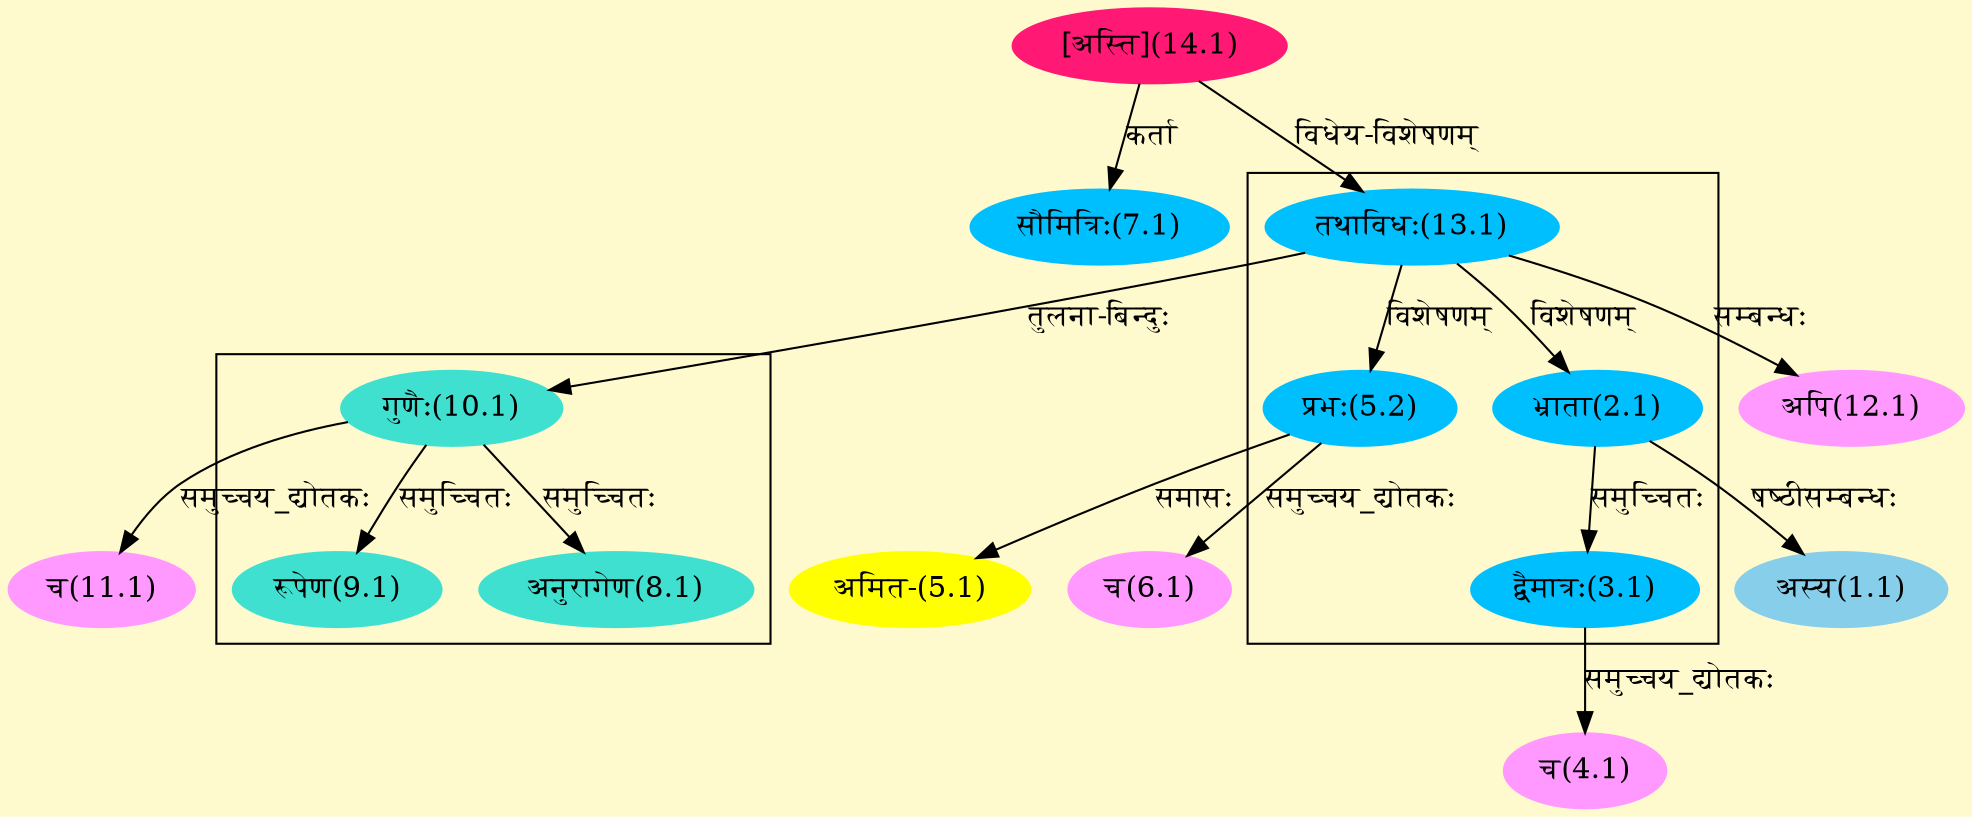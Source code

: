digraph G{
rankdir=BT;
 compound=true;
 bgcolor="lemonchiffon1";

subgraph cluster_1{
Node2_1 [style=filled, color="#00BFFF" label = "भ्राता(2.1)"]
Node13_1 [style=filled, color="#00BFFF" label = "तथाविधः(13.1)"]
Node3_1 [style=filled, color="#00BFFF" label = "द्वैमात्रः(3.1)"]
Node5_2 [style=filled, color="#00BFFF" label = "प्रभः(5.2)"]

}

subgraph cluster_2{
Node8_1 [style=filled, color="#40E0D0" label = "अनुरागेण(8.1)"]
Node10_1 [style=filled, color="#40E0D0" label = "गुणैः(10.1)"]
Node9_1 [style=filled, color="#40E0D0" label = "रूपेण(9.1)"]

}
Node1_1 [style=filled, color="#87CEEB" label = "अस्य(1.1)"]
Node2_1 [style=filled, color="#00BFFF" label = "भ्राता(2.1)"]
Node4_1 [style=filled, color="#FF99FF" label = "च(4.1)"]
Node3_1 [style=filled, color="#00BFFF" label = "द्वैमात्रः(3.1)"]
Node5_1 [style=filled, color="#FFFF00" label = "अमित-(5.1)"]
Node5_2 [style=filled, color="#00BFFF" label = "प्रभः(5.2)"]
Node6_1 [style=filled, color="#FF99FF" label = "च(6.1)"]
Node7_1 [style=filled, color="#00BFFF" label = "सौमित्रिः(7.1)"]
Node14_1 [style=filled, color="#FF1975" label = "[अस्ति](14.1)"]
Node10_1 [style=filled, color="#40E0D0" label = "गुणैः(10.1)"]
Node13_1 [style=filled, color="#00BFFF" label = "तथाविधः(13.1)"]
Node11_1 [style=filled, color="#FF99FF" label = "च(11.1)"]
Node12_1 [style=filled, color="#FF99FF" label = "अपि(12.1)"]
/* Start of Relations section */

Node1_1 -> Node2_1 [  label="षष्ठीसम्बन्धः"  dir="back" ]
Node2_1 -> Node13_1 [  label="विशेषणम्"  dir="back" ]
Node3_1 -> Node2_1 [  label="समुच्चितः"  dir="back" ]
Node4_1 -> Node3_1 [  label="समुच्चय_द्योतकः"  dir="back" ]
Node5_1 -> Node5_2 [  label="समासः"  dir="back" ]
Node5_2 -> Node13_1 [  label="विशेषणम्"  dir="back" ]
Node6_1 -> Node5_2 [  label="समुच्चय_द्योतकः"  dir="back" ]
Node7_1 -> Node14_1 [  label="कर्ता"  dir="back" ]
Node8_1 -> Node10_1 [  label="समुच्चितः"  dir="back" ]
Node9_1 -> Node10_1 [  label="समुच्चितः"  dir="back" ]
Node10_1 -> Node13_1 [  label="तुलना-बिन्दुः"  dir="back" ]
Node11_1 -> Node10_1 [  label="समुच्चय_द्योतकः"  dir="back" ]
Node12_1 -> Node13_1 [  label="सम्बन्धः"  dir="back" ]
Node13_1 -> Node14_1 [  label="विधेय-विशेषणम्"  dir="back" ]
}
